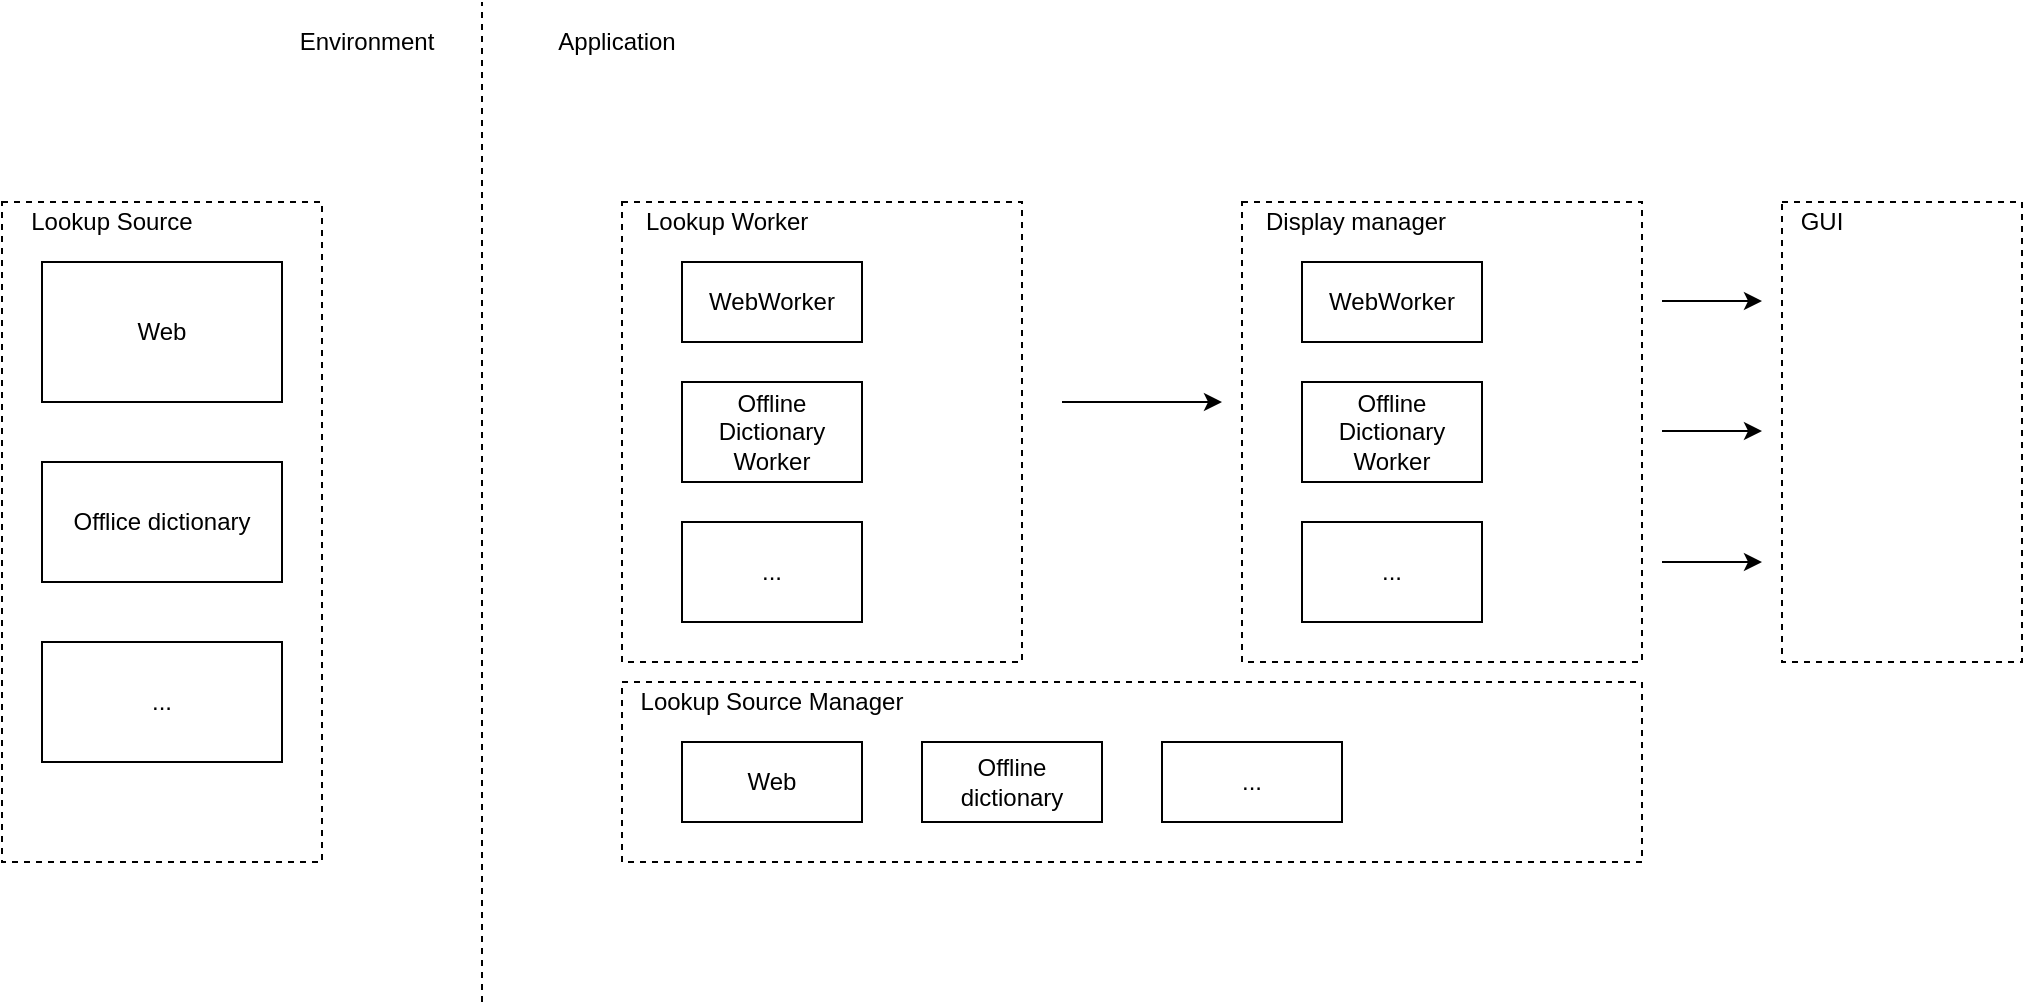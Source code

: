 <mxfile>
    <diagram id="NXqCp-0OgsI0z-DVh5E9" name="Page-1">
        <mxGraphModel dx="813" dy="575" grid="1" gridSize="10" guides="1" tooltips="1" connect="1" arrows="1" fold="1" page="1" pageScale="1" pageWidth="850" pageHeight="1100" math="0" shadow="0">
            <root>
                <mxCell id="0"/>
                <mxCell id="1" parent="0"/>
                <mxCell id="3" value="" style="rounded=0;whiteSpace=wrap;html=1;dashed=1;" vertex="1" parent="1">
                    <mxGeometry x="120" y="140" width="160" height="330" as="geometry"/>
                </mxCell>
                <mxCell id="7" value="" style="rounded=0;whiteSpace=wrap;html=1;dashed=1;" vertex="1" parent="1">
                    <mxGeometry x="430" y="380" width="510" height="90" as="geometry"/>
                </mxCell>
                <mxCell id="2" value="Web" style="rounded=0;whiteSpace=wrap;html=1;" vertex="1" parent="1">
                    <mxGeometry x="460" y="410" width="90" height="40" as="geometry"/>
                </mxCell>
                <mxCell id="4" value="Offlice dictionary" style="rounded=0;whiteSpace=wrap;html=1;" vertex="1" parent="1">
                    <mxGeometry x="140" y="270" width="120" height="60" as="geometry"/>
                </mxCell>
                <mxCell id="5" value="..." style="rounded=0;whiteSpace=wrap;html=1;" vertex="1" parent="1">
                    <mxGeometry x="140" y="360" width="120" height="60" as="geometry"/>
                </mxCell>
                <mxCell id="6" value="Lookup Source" style="text;html=1;strokeColor=none;fillColor=none;align=center;verticalAlign=middle;whiteSpace=wrap;rounded=0;dashed=1;" vertex="1" parent="1">
                    <mxGeometry x="120" y="140" width="110" height="20" as="geometry"/>
                </mxCell>
                <mxCell id="8" value="Lookup Source Manager" style="text;html=1;strokeColor=none;fillColor=none;align=center;verticalAlign=middle;whiteSpace=wrap;rounded=0;dashed=1;" vertex="1" parent="1">
                    <mxGeometry x="430" y="380" width="150" height="20" as="geometry"/>
                </mxCell>
                <mxCell id="10" value="Offline dictionary" style="rounded=0;whiteSpace=wrap;html=1;" vertex="1" parent="1">
                    <mxGeometry x="580" y="410" width="90" height="40" as="geometry"/>
                </mxCell>
                <mxCell id="11" value="..." style="rounded=0;whiteSpace=wrap;html=1;" vertex="1" parent="1">
                    <mxGeometry x="700" y="410" width="90" height="40" as="geometry"/>
                </mxCell>
                <mxCell id="12" value="" style="rounded=0;whiteSpace=wrap;html=1;dashed=1;" vertex="1" parent="1">
                    <mxGeometry x="430" y="140" width="200" height="230" as="geometry"/>
                </mxCell>
                <mxCell id="13" value="Lookup Worker" style="text;html=1;strokeColor=none;fillColor=none;align=left;verticalAlign=middle;whiteSpace=wrap;rounded=0;dashed=1;" vertex="1" parent="1">
                    <mxGeometry x="440" y="140" width="150" height="20" as="geometry"/>
                </mxCell>
                <mxCell id="14" value="WebWorker" style="rounded=0;whiteSpace=wrap;html=1;" vertex="1" parent="1">
                    <mxGeometry x="460" y="170" width="90" height="40" as="geometry"/>
                </mxCell>
                <mxCell id="15" value="Offline Dictionary Worker" style="rounded=0;whiteSpace=wrap;html=1;" vertex="1" parent="1">
                    <mxGeometry x="460" y="230" width="90" height="50" as="geometry"/>
                </mxCell>
                <mxCell id="16" value="..." style="rounded=0;whiteSpace=wrap;html=1;" vertex="1" parent="1">
                    <mxGeometry x="460" y="300" width="90" height="50" as="geometry"/>
                </mxCell>
                <mxCell id="17" value="" style="rounded=0;whiteSpace=wrap;html=1;dashed=1;" vertex="1" parent="1">
                    <mxGeometry x="740" y="140" width="200" height="230" as="geometry"/>
                </mxCell>
                <mxCell id="18" value="Display manager" style="text;html=1;strokeColor=none;fillColor=none;align=left;verticalAlign=middle;whiteSpace=wrap;rounded=0;dashed=1;" vertex="1" parent="1">
                    <mxGeometry x="750" y="140" width="150" height="20" as="geometry"/>
                </mxCell>
                <mxCell id="19" value="WebWorker" style="rounded=0;whiteSpace=wrap;html=1;" vertex="1" parent="1">
                    <mxGeometry x="770" y="170" width="90" height="40" as="geometry"/>
                </mxCell>
                <mxCell id="20" value="Offline Dictionary Worker" style="rounded=0;whiteSpace=wrap;html=1;" vertex="1" parent="1">
                    <mxGeometry x="770" y="230" width="90" height="50" as="geometry"/>
                </mxCell>
                <mxCell id="21" value="..." style="rounded=0;whiteSpace=wrap;html=1;" vertex="1" parent="1">
                    <mxGeometry x="770" y="300" width="90" height="50" as="geometry"/>
                </mxCell>
                <mxCell id="22" value="" style="endArrow=classic;html=1;" edge="1" parent="1">
                    <mxGeometry width="50" height="50" relative="1" as="geometry">
                        <mxPoint x="650" y="240" as="sourcePoint"/>
                        <mxPoint x="730" y="240" as="targetPoint"/>
                    </mxGeometry>
                </mxCell>
                <mxCell id="27" value="Web" style="rounded=0;whiteSpace=wrap;html=1;" vertex="1" parent="1">
                    <mxGeometry x="140" y="170" width="120" height="70" as="geometry"/>
                </mxCell>
                <mxCell id="28" value="" style="endArrow=none;dashed=1;html=1;" edge="1" parent="1">
                    <mxGeometry width="50" height="50" relative="1" as="geometry">
                        <mxPoint x="360" y="540" as="sourcePoint"/>
                        <mxPoint x="360" y="40" as="targetPoint"/>
                    </mxGeometry>
                </mxCell>
                <mxCell id="29" value="Application" style="text;html=1;strokeColor=none;fillColor=none;align=center;verticalAlign=middle;whiteSpace=wrap;rounded=0;dashed=1;" vertex="1" parent="1">
                    <mxGeometry x="385" y="50" width="85" height="20" as="geometry"/>
                </mxCell>
                <mxCell id="30" value="Environment" style="text;html=1;strokeColor=none;fillColor=none;align=center;verticalAlign=middle;whiteSpace=wrap;rounded=0;dashed=1;" vertex="1" parent="1">
                    <mxGeometry x="260" y="50" width="85" height="20" as="geometry"/>
                </mxCell>
                <mxCell id="31" value="" style="rounded=0;whiteSpace=wrap;html=1;dashed=1;align=left;" vertex="1" parent="1">
                    <mxGeometry x="1010" y="140" width="120" height="230" as="geometry"/>
                </mxCell>
                <mxCell id="32" value="GUI" style="text;html=1;strokeColor=none;fillColor=none;align=center;verticalAlign=middle;whiteSpace=wrap;rounded=0;dashed=1;" vertex="1" parent="1">
                    <mxGeometry x="1010" y="140" width="40" height="20" as="geometry"/>
                </mxCell>
                <mxCell id="33" value="" style="endArrow=classic;html=1;" edge="1" parent="1">
                    <mxGeometry width="50" height="50" relative="1" as="geometry">
                        <mxPoint x="950" y="254.5" as="sourcePoint"/>
                        <mxPoint x="1000" y="254.5" as="targetPoint"/>
                    </mxGeometry>
                </mxCell>
                <mxCell id="34" value="" style="endArrow=classic;html=1;" edge="1" parent="1">
                    <mxGeometry width="50" height="50" relative="1" as="geometry">
                        <mxPoint x="950" y="189.5" as="sourcePoint"/>
                        <mxPoint x="1000" y="189.5" as="targetPoint"/>
                    </mxGeometry>
                </mxCell>
                <mxCell id="35" value="" style="endArrow=classic;html=1;" edge="1" parent="1">
                    <mxGeometry width="50" height="50" relative="1" as="geometry">
                        <mxPoint x="950" y="320" as="sourcePoint"/>
                        <mxPoint x="1000" y="320" as="targetPoint"/>
                    </mxGeometry>
                </mxCell>
            </root>
        </mxGraphModel>
    </diagram>
</mxfile>